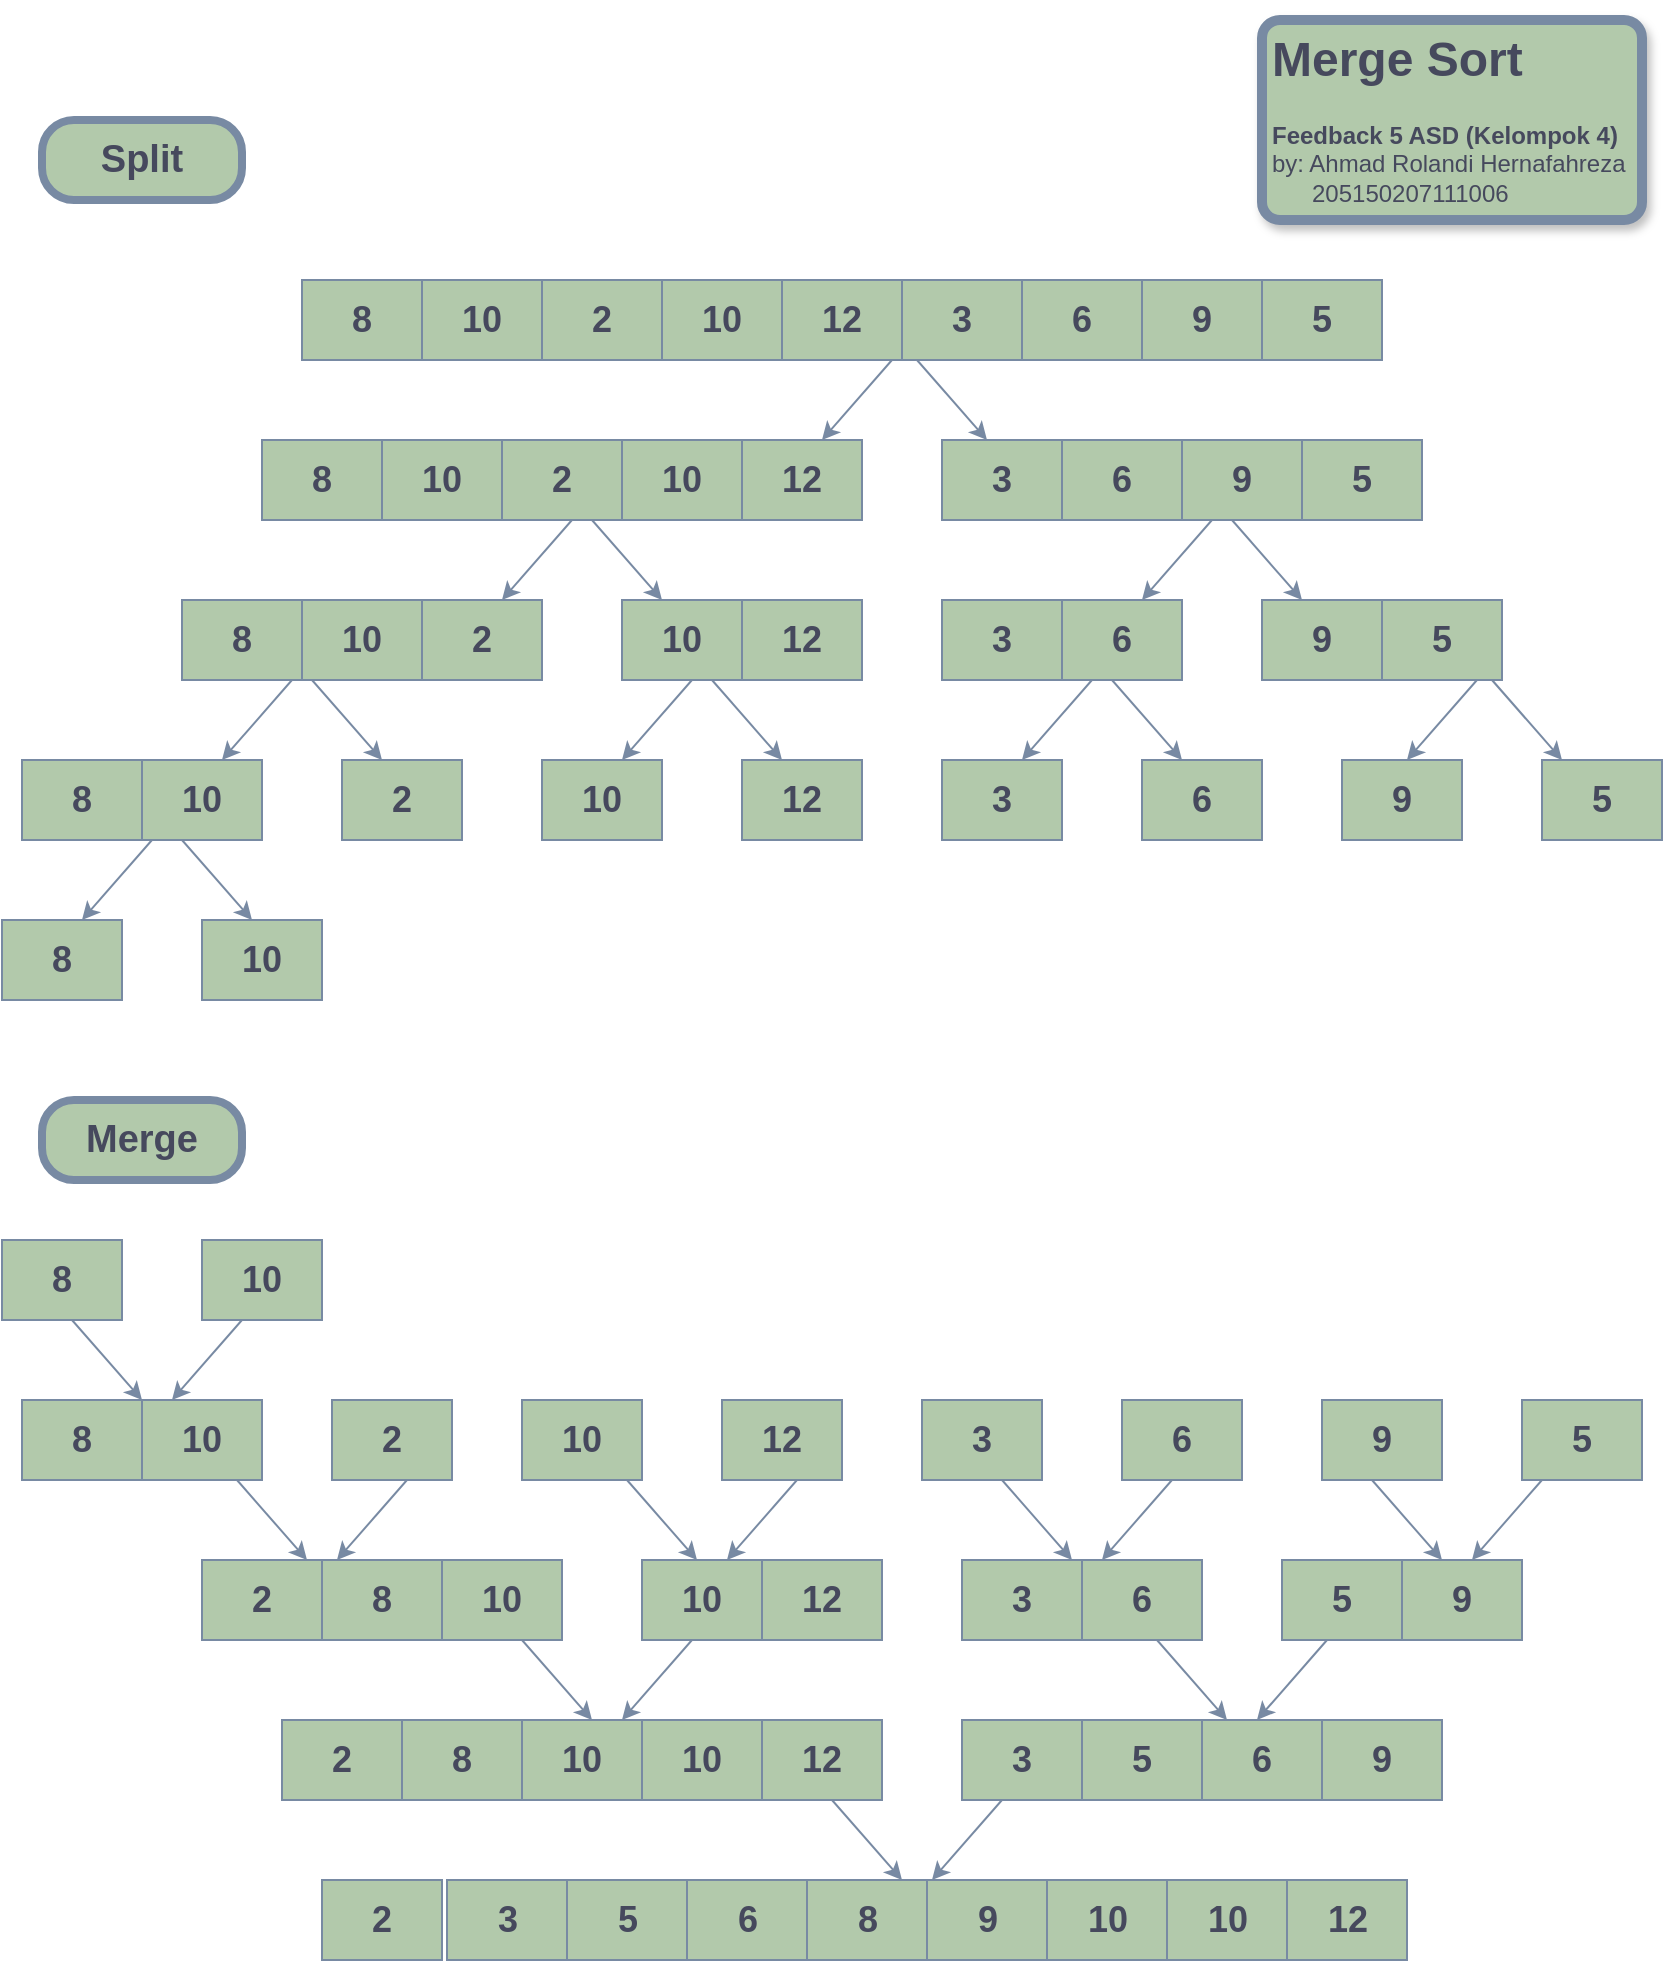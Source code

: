 <mxfile version="14.6.11" type="github">
  <diagram id="ngQkEetFLuscZ1ZEEyn4" name="Page-1">
    <mxGraphModel dx="1409" dy="1883" grid="1" gridSize="10" guides="1" tooltips="1" connect="1" arrows="1" fold="1" page="1" pageScale="1" pageWidth="850" pageHeight="1100" math="0" shadow="0">
      <root>
        <mxCell id="0" />
        <mxCell id="1" parent="0" />
        <mxCell id="XE-EVSWouY0JqciqB7B_-1" value="&lt;font style=&quot;font-size: 18px&quot;&gt;&lt;b&gt;8&lt;/b&gt;&lt;/font&gt;" style="rounded=0;whiteSpace=wrap;html=1;fillColor=#B2C9AB;strokeColor=#788AA3;fontColor=#46495D;" parent="1" vertex="1">
          <mxGeometry x="160" y="-960" width="60" height="40" as="geometry" />
        </mxCell>
        <mxCell id="XE-EVSWouY0JqciqB7B_-2" value="&lt;font style=&quot;font-size: 18px&quot;&gt;&lt;b&gt;10&lt;/b&gt;&lt;/font&gt;" style="rounded=0;whiteSpace=wrap;html=1;fillColor=#B2C9AB;strokeColor=#788AA3;fontColor=#46495D;" parent="1" vertex="1">
          <mxGeometry x="220" y="-960" width="60" height="40" as="geometry" />
        </mxCell>
        <mxCell id="XE-EVSWouY0JqciqB7B_-3" value="&lt;font style=&quot;font-size: 18px&quot;&gt;&lt;b&gt;2&lt;/b&gt;&lt;/font&gt;" style="rounded=0;whiteSpace=wrap;html=1;fillColor=#B2C9AB;strokeColor=#788AA3;fontColor=#46495D;" parent="1" vertex="1">
          <mxGeometry x="280" y="-960" width="60" height="40" as="geometry" />
        </mxCell>
        <mxCell id="XE-EVSWouY0JqciqB7B_-4" value="&lt;font style=&quot;font-size: 18px&quot;&gt;&lt;b&gt;5&lt;/b&gt;&lt;/font&gt;" style="rounded=0;whiteSpace=wrap;html=1;fillColor=#B2C9AB;strokeColor=#788AA3;fontColor=#46495D;" parent="1" vertex="1">
          <mxGeometry x="640" y="-960" width="60" height="40" as="geometry" />
        </mxCell>
        <mxCell id="XE-EVSWouY0JqciqB7B_-5" value="&lt;font style=&quot;font-size: 18px&quot;&gt;&lt;b&gt;9&lt;/b&gt;&lt;/font&gt;" style="rounded=0;whiteSpace=wrap;html=1;fillColor=#B2C9AB;strokeColor=#788AA3;fontColor=#46495D;" parent="1" vertex="1">
          <mxGeometry x="580" y="-960" width="60" height="40" as="geometry" />
        </mxCell>
        <mxCell id="XE-EVSWouY0JqciqB7B_-6" value="&lt;font style=&quot;font-size: 18px&quot;&gt;&lt;b&gt;6&lt;/b&gt;&lt;/font&gt;" style="rounded=0;whiteSpace=wrap;html=1;fillColor=#B2C9AB;strokeColor=#788AA3;fontColor=#46495D;" parent="1" vertex="1">
          <mxGeometry x="520" y="-960" width="60" height="40" as="geometry" />
        </mxCell>
        <mxCell id="XE-EVSWouY0JqciqB7B_-7" value="&lt;font style=&quot;font-size: 18px&quot;&gt;&lt;b&gt;3&lt;/b&gt;&lt;/font&gt;" style="rounded=0;whiteSpace=wrap;html=1;fillColor=#B2C9AB;strokeColor=#788AA3;fontColor=#46495D;" parent="1" vertex="1">
          <mxGeometry x="460" y="-960" width="60" height="40" as="geometry" />
        </mxCell>
        <mxCell id="XE-EVSWouY0JqciqB7B_-8" value="&lt;font style=&quot;font-size: 18px&quot;&gt;&lt;b&gt;12&lt;/b&gt;&lt;/font&gt;" style="rounded=0;whiteSpace=wrap;html=1;fillColor=#B2C9AB;strokeColor=#788AA3;fontColor=#46495D;" parent="1" vertex="1">
          <mxGeometry x="400" y="-960" width="60" height="40" as="geometry" />
        </mxCell>
        <mxCell id="XE-EVSWouY0JqciqB7B_-9" value="&lt;font style=&quot;font-size: 18px&quot;&gt;&lt;b&gt;10&lt;/b&gt;&lt;/font&gt;" style="rounded=0;whiteSpace=wrap;html=1;fillColor=#B2C9AB;strokeColor=#788AA3;fontColor=#46495D;" parent="1" vertex="1">
          <mxGeometry x="340" y="-960" width="60" height="40" as="geometry" />
        </mxCell>
        <mxCell id="XE-EVSWouY0JqciqB7B_-11" value="&lt;font style=&quot;font-size: 18px&quot;&gt;&lt;b&gt;10&lt;/b&gt;&lt;/font&gt;" style="rounded=0;whiteSpace=wrap;html=1;fillColor=#B2C9AB;strokeColor=#788AA3;fontColor=#46495D;" parent="1" vertex="1">
          <mxGeometry x="200" y="-880" width="60" height="40" as="geometry" />
        </mxCell>
        <mxCell id="XE-EVSWouY0JqciqB7B_-12" value="&lt;font style=&quot;font-size: 18px&quot;&gt;&lt;b&gt;2&lt;/b&gt;&lt;/font&gt;" style="rounded=0;whiteSpace=wrap;html=1;fillColor=#B2C9AB;strokeColor=#788AA3;fontColor=#46495D;" parent="1" vertex="1">
          <mxGeometry x="260" y="-880" width="60" height="40" as="geometry" />
        </mxCell>
        <mxCell id="XE-EVSWouY0JqciqB7B_-13" value="&lt;font style=&quot;font-size: 18px&quot;&gt;&lt;b&gt;10&lt;/b&gt;&lt;/font&gt;" style="rounded=0;whiteSpace=wrap;html=1;fillColor=#B2C9AB;strokeColor=#788AA3;fontColor=#46495D;" parent="1" vertex="1">
          <mxGeometry x="320" y="-880" width="60" height="40" as="geometry" />
        </mxCell>
        <mxCell id="XE-EVSWouY0JqciqB7B_-14" value="&lt;font style=&quot;font-size: 18px&quot;&gt;&lt;b&gt;5&lt;/b&gt;&lt;/font&gt;" style="rounded=0;whiteSpace=wrap;html=1;fillColor=#B2C9AB;strokeColor=#788AA3;fontColor=#46495D;" parent="1" vertex="1">
          <mxGeometry x="660" y="-880" width="60" height="40" as="geometry" />
        </mxCell>
        <mxCell id="XE-EVSWouY0JqciqB7B_-15" value="&lt;font style=&quot;font-size: 18px&quot;&gt;&lt;b&gt;9&lt;/b&gt;&lt;/font&gt;" style="rounded=0;whiteSpace=wrap;html=1;fillColor=#B2C9AB;strokeColor=#788AA3;fontColor=#46495D;" parent="1" vertex="1">
          <mxGeometry x="600" y="-880" width="60" height="40" as="geometry" />
        </mxCell>
        <mxCell id="XE-EVSWouY0JqciqB7B_-16" value="&lt;font style=&quot;font-size: 18px&quot;&gt;&lt;b&gt;6&lt;/b&gt;&lt;/font&gt;" style="rounded=0;whiteSpace=wrap;html=1;fillColor=#B2C9AB;strokeColor=#788AA3;fontColor=#46495D;" parent="1" vertex="1">
          <mxGeometry x="540" y="-880" width="60" height="40" as="geometry" />
        </mxCell>
        <mxCell id="XE-EVSWouY0JqciqB7B_-17" value="&lt;font style=&quot;font-size: 18px&quot;&gt;&lt;b&gt;3&lt;/b&gt;&lt;/font&gt;" style="rounded=0;whiteSpace=wrap;html=1;fillColor=#B2C9AB;strokeColor=#788AA3;fontColor=#46495D;" parent="1" vertex="1">
          <mxGeometry x="480" y="-880" width="60" height="40" as="geometry" />
        </mxCell>
        <mxCell id="XE-EVSWouY0JqciqB7B_-18" value="&lt;font style=&quot;font-size: 18px&quot;&gt;&lt;b&gt;8&lt;/b&gt;&lt;/font&gt;" style="rounded=0;whiteSpace=wrap;html=1;fillColor=#B2C9AB;strokeColor=#788AA3;fontColor=#46495D;" parent="1" vertex="1">
          <mxGeometry x="140" y="-880" width="60" height="40" as="geometry" />
        </mxCell>
        <mxCell id="XE-EVSWouY0JqciqB7B_-19" value="&lt;font style=&quot;font-size: 18px&quot;&gt;&lt;b&gt;12&lt;/b&gt;&lt;/font&gt;" style="rounded=0;whiteSpace=wrap;html=1;fillColor=#B2C9AB;strokeColor=#788AA3;fontColor=#46495D;" parent="1" vertex="1">
          <mxGeometry x="380" y="-880" width="60" height="40" as="geometry" />
        </mxCell>
        <mxCell id="XE-EVSWouY0JqciqB7B_-20" value="&lt;font style=&quot;font-size: 18px&quot;&gt;&lt;b&gt;10&lt;/b&gt;&lt;/font&gt;" style="rounded=0;whiteSpace=wrap;html=1;fillColor=#B2C9AB;strokeColor=#788AA3;fontColor=#46495D;" parent="1" vertex="1">
          <mxGeometry x="160" y="-800" width="60" height="40" as="geometry" />
        </mxCell>
        <mxCell id="XE-EVSWouY0JqciqB7B_-21" value="&lt;font style=&quot;font-size: 18px&quot;&gt;&lt;b&gt;2&lt;/b&gt;&lt;/font&gt;" style="rounded=0;whiteSpace=wrap;html=1;fillColor=#B2C9AB;strokeColor=#788AA3;fontColor=#46495D;" parent="1" vertex="1">
          <mxGeometry x="220" y="-800" width="60" height="40" as="geometry" />
        </mxCell>
        <mxCell id="XE-EVSWouY0JqciqB7B_-22" value="&lt;font style=&quot;font-size: 18px&quot;&gt;&lt;b&gt;10&lt;/b&gt;&lt;/font&gt;" style="rounded=0;whiteSpace=wrap;html=1;fillColor=#B2C9AB;strokeColor=#788AA3;fontColor=#46495D;" parent="1" vertex="1">
          <mxGeometry x="320" y="-800" width="60" height="40" as="geometry" />
        </mxCell>
        <mxCell id="XE-EVSWouY0JqciqB7B_-23" value="&lt;font style=&quot;font-size: 18px&quot;&gt;&lt;b&gt;8&lt;/b&gt;&lt;/font&gt;" style="rounded=0;whiteSpace=wrap;html=1;fillColor=#B2C9AB;strokeColor=#788AA3;fontColor=#46495D;" parent="1" vertex="1">
          <mxGeometry x="100" y="-800" width="60" height="40" as="geometry" />
        </mxCell>
        <mxCell id="XE-EVSWouY0JqciqB7B_-24" value="&lt;font style=&quot;font-size: 18px&quot;&gt;&lt;b&gt;12&lt;/b&gt;&lt;/font&gt;" style="rounded=0;whiteSpace=wrap;html=1;fillColor=#B2C9AB;strokeColor=#788AA3;fontColor=#46495D;" parent="1" vertex="1">
          <mxGeometry x="380" y="-800" width="60" height="40" as="geometry" />
        </mxCell>
        <mxCell id="XE-EVSWouY0JqciqB7B_-25" value="&lt;font style=&quot;font-size: 18px&quot;&gt;&lt;b&gt;5&lt;/b&gt;&lt;/font&gt;" style="rounded=0;whiteSpace=wrap;html=1;fillColor=#B2C9AB;strokeColor=#788AA3;fontColor=#46495D;" parent="1" vertex="1">
          <mxGeometry x="700" y="-800" width="60" height="40" as="geometry" />
        </mxCell>
        <mxCell id="XE-EVSWouY0JqciqB7B_-26" value="&lt;font style=&quot;font-size: 18px&quot;&gt;&lt;b&gt;9&lt;/b&gt;&lt;/font&gt;" style="rounded=0;whiteSpace=wrap;html=1;fillColor=#B2C9AB;strokeColor=#788AA3;fontColor=#46495D;" parent="1" vertex="1">
          <mxGeometry x="640" y="-800" width="60" height="40" as="geometry" />
        </mxCell>
        <mxCell id="XE-EVSWouY0JqciqB7B_-27" value="&lt;font style=&quot;font-size: 18px&quot;&gt;&lt;b&gt;6&lt;/b&gt;&lt;/font&gt;" style="rounded=0;whiteSpace=wrap;html=1;fillColor=#B2C9AB;strokeColor=#788AA3;fontColor=#46495D;" parent="1" vertex="1">
          <mxGeometry x="540" y="-800" width="60" height="40" as="geometry" />
        </mxCell>
        <mxCell id="XE-EVSWouY0JqciqB7B_-28" value="&lt;font style=&quot;font-size: 18px&quot;&gt;&lt;b&gt;3&lt;/b&gt;&lt;/font&gt;" style="rounded=0;whiteSpace=wrap;html=1;fillColor=#B2C9AB;strokeColor=#788AA3;fontColor=#46495D;" parent="1" vertex="1">
          <mxGeometry x="480" y="-800" width="60" height="40" as="geometry" />
        </mxCell>
        <mxCell id="XE-EVSWouY0JqciqB7B_-29" value="&lt;font style=&quot;font-size: 18px&quot;&gt;&lt;b&gt;8&lt;/b&gt;&lt;/font&gt;" style="rounded=0;whiteSpace=wrap;html=1;fillColor=#B2C9AB;strokeColor=#788AA3;fontColor=#46495D;" parent="1" vertex="1">
          <mxGeometry x="20" y="-720" width="60" height="40" as="geometry" />
        </mxCell>
        <mxCell id="XE-EVSWouY0JqciqB7B_-30" value="&lt;font style=&quot;font-size: 18px&quot;&gt;&lt;b&gt;2&lt;/b&gt;&lt;/font&gt;" style="rounded=0;whiteSpace=wrap;html=1;fillColor=#B2C9AB;strokeColor=#788AA3;fontColor=#46495D;" parent="1" vertex="1">
          <mxGeometry x="180" y="-720" width="60" height="40" as="geometry" />
        </mxCell>
        <mxCell id="XE-EVSWouY0JqciqB7B_-31" value="&lt;font style=&quot;font-size: 18px&quot;&gt;&lt;b&gt;10&lt;/b&gt;&lt;/font&gt;" style="rounded=0;whiteSpace=wrap;html=1;fillColor=#B2C9AB;strokeColor=#788AA3;fontColor=#46495D;" parent="1" vertex="1">
          <mxGeometry x="80" y="-720" width="60" height="40" as="geometry" />
        </mxCell>
        <mxCell id="XE-EVSWouY0JqciqB7B_-33" value="&lt;font style=&quot;font-size: 18px&quot;&gt;&lt;b&gt;10&lt;/b&gt;&lt;/font&gt;" style="rounded=0;whiteSpace=wrap;html=1;fillColor=#B2C9AB;strokeColor=#788AA3;fontColor=#46495D;" parent="1" vertex="1">
          <mxGeometry x="280" y="-720" width="60" height="40" as="geometry" />
        </mxCell>
        <mxCell id="XE-EVSWouY0JqciqB7B_-34" value="&lt;font style=&quot;font-size: 18px&quot;&gt;&lt;b&gt;12&lt;/b&gt;&lt;/font&gt;" style="rounded=0;whiteSpace=wrap;html=1;fillColor=#B2C9AB;strokeColor=#788AA3;fontColor=#46495D;" parent="1" vertex="1">
          <mxGeometry x="380" y="-720" width="60" height="40" as="geometry" />
        </mxCell>
        <mxCell id="XE-EVSWouY0JqciqB7B_-35" value="&lt;font style=&quot;font-size: 18px&quot;&gt;&lt;b&gt;3&lt;/b&gt;&lt;/font&gt;" style="rounded=0;whiteSpace=wrap;html=1;fillColor=#B2C9AB;strokeColor=#788AA3;fontColor=#46495D;" parent="1" vertex="1">
          <mxGeometry x="480" y="-720" width="60" height="40" as="geometry" />
        </mxCell>
        <mxCell id="XE-EVSWouY0JqciqB7B_-36" value="&lt;font style=&quot;font-size: 18px&quot;&gt;&lt;b&gt;6&lt;/b&gt;&lt;/font&gt;" style="rounded=0;whiteSpace=wrap;html=1;fillColor=#B2C9AB;strokeColor=#788AA3;fontColor=#46495D;" parent="1" vertex="1">
          <mxGeometry x="580" y="-720" width="60" height="40" as="geometry" />
        </mxCell>
        <mxCell id="XE-EVSWouY0JqciqB7B_-37" value="&lt;font style=&quot;font-size: 18px&quot;&gt;&lt;b&gt;9&lt;/b&gt;&lt;/font&gt;" style="rounded=0;whiteSpace=wrap;html=1;fillColor=#B2C9AB;strokeColor=#788AA3;fontColor=#46495D;" parent="1" vertex="1">
          <mxGeometry x="680" y="-720" width="60" height="40" as="geometry" />
        </mxCell>
        <mxCell id="XE-EVSWouY0JqciqB7B_-38" value="&lt;font style=&quot;font-size: 18px&quot;&gt;&lt;b&gt;8&lt;/b&gt;&lt;/font&gt;" style="rounded=0;whiteSpace=wrap;html=1;fillColor=#B2C9AB;strokeColor=#788AA3;fontColor=#46495D;" parent="1" vertex="1">
          <mxGeometry x="10" y="-640" width="60" height="40" as="geometry" />
        </mxCell>
        <mxCell id="XE-EVSWouY0JqciqB7B_-40" value="&lt;font style=&quot;font-size: 18px&quot;&gt;&lt;b&gt;10&lt;/b&gt;&lt;/font&gt;" style="rounded=0;whiteSpace=wrap;html=1;fillColor=#B2C9AB;strokeColor=#788AA3;fontColor=#46495D;" parent="1" vertex="1">
          <mxGeometry x="110" y="-640" width="60" height="40" as="geometry" />
        </mxCell>
        <mxCell id="XE-EVSWouY0JqciqB7B_-41" value="&lt;font style=&quot;font-size: 18px&quot;&gt;&lt;b&gt;5&lt;/b&gt;&lt;/font&gt;" style="rounded=0;whiteSpace=wrap;html=1;fillColor=#B2C9AB;strokeColor=#788AA3;fontColor=#46495D;" parent="1" vertex="1">
          <mxGeometry x="780" y="-720" width="60" height="40" as="geometry" />
        </mxCell>
        <mxCell id="_cYdw8GzFOG9qHdIJb85-2" value="" style="endArrow=classic;html=1;entryX=0.25;entryY=0;entryDx=0;entryDy=0;exitX=0.5;exitY=1;exitDx=0;exitDy=0;strokeColor=#788AA3;fontColor=#46495D;" edge="1" parent="1">
          <mxGeometry width="50" height="50" relative="1" as="geometry">
            <mxPoint x="455" y="-920" as="sourcePoint" />
            <mxPoint x="420" y="-880" as="targetPoint" />
          </mxGeometry>
        </mxCell>
        <mxCell id="_cYdw8GzFOG9qHdIJb85-3" value="" style="endArrow=classic;html=1;exitX=0.5;exitY=1;exitDx=0;exitDy=0;strokeColor=#788AA3;fontColor=#46495D;" edge="1" parent="1">
          <mxGeometry width="50" height="50" relative="1" as="geometry">
            <mxPoint x="467.5" y="-920" as="sourcePoint" />
            <mxPoint x="502.5" y="-880" as="targetPoint" />
          </mxGeometry>
        </mxCell>
        <mxCell id="_cYdw8GzFOG9qHdIJb85-4" value="" style="endArrow=classic;html=1;exitX=0.5;exitY=1;exitDx=0;exitDy=0;strokeColor=#788AA3;fontColor=#46495D;" edge="1" parent="1">
          <mxGeometry width="50" height="50" relative="1" as="geometry">
            <mxPoint x="305" y="-840" as="sourcePoint" />
            <mxPoint x="340" y="-800" as="targetPoint" />
          </mxGeometry>
        </mxCell>
        <mxCell id="_cYdw8GzFOG9qHdIJb85-5" value="" style="endArrow=classic;html=1;entryX=0.25;entryY=0;entryDx=0;entryDy=0;exitX=0.5;exitY=1;exitDx=0;exitDy=0;strokeColor=#788AA3;fontColor=#46495D;" edge="1" parent="1">
          <mxGeometry width="50" height="50" relative="1" as="geometry">
            <mxPoint x="295" y="-840" as="sourcePoint" />
            <mxPoint x="260" y="-800" as="targetPoint" />
          </mxGeometry>
        </mxCell>
        <mxCell id="_cYdw8GzFOG9qHdIJb85-6" value="" style="endArrow=classic;html=1;exitX=0.5;exitY=1;exitDx=0;exitDy=0;strokeColor=#788AA3;fontColor=#46495D;" edge="1" parent="1">
          <mxGeometry width="50" height="50" relative="1" as="geometry">
            <mxPoint x="625.0" y="-840" as="sourcePoint" />
            <mxPoint x="660" y="-800" as="targetPoint" />
          </mxGeometry>
        </mxCell>
        <mxCell id="_cYdw8GzFOG9qHdIJb85-7" value="" style="endArrow=classic;html=1;entryX=0.25;entryY=0;entryDx=0;entryDy=0;exitX=0.5;exitY=1;exitDx=0;exitDy=0;strokeColor=#788AA3;fontColor=#46495D;" edge="1" parent="1">
          <mxGeometry width="50" height="50" relative="1" as="geometry">
            <mxPoint x="615.0" y="-840" as="sourcePoint" />
            <mxPoint x="580.0" y="-800" as="targetPoint" />
          </mxGeometry>
        </mxCell>
        <mxCell id="_cYdw8GzFOG9qHdIJb85-9" value="" style="endArrow=classic;html=1;exitX=0.5;exitY=1;exitDx=0;exitDy=0;strokeColor=#788AA3;fontColor=#46495D;" edge="1" parent="1">
          <mxGeometry width="50" height="50" relative="1" as="geometry">
            <mxPoint x="755" y="-760" as="sourcePoint" />
            <mxPoint x="790" y="-720" as="targetPoint" />
          </mxGeometry>
        </mxCell>
        <mxCell id="_cYdw8GzFOG9qHdIJb85-10" value="" style="endArrow=classic;html=1;entryX=0.25;entryY=0;entryDx=0;entryDy=0;exitX=0.5;exitY=1;exitDx=0;exitDy=0;strokeColor=#788AA3;fontColor=#46495D;" edge="1" parent="1">
          <mxGeometry width="50" height="50" relative="1" as="geometry">
            <mxPoint x="747.5" y="-760" as="sourcePoint" />
            <mxPoint x="712.5" y="-720" as="targetPoint" />
          </mxGeometry>
        </mxCell>
        <mxCell id="_cYdw8GzFOG9qHdIJb85-11" value="" style="endArrow=classic;html=1;exitX=0.5;exitY=1;exitDx=0;exitDy=0;strokeColor=#788AA3;fontColor=#46495D;" edge="1" parent="1">
          <mxGeometry width="50" height="50" relative="1" as="geometry">
            <mxPoint x="565" y="-760" as="sourcePoint" />
            <mxPoint x="600" y="-720" as="targetPoint" />
          </mxGeometry>
        </mxCell>
        <mxCell id="_cYdw8GzFOG9qHdIJb85-12" value="" style="endArrow=classic;html=1;entryX=0.25;entryY=0;entryDx=0;entryDy=0;exitX=0.5;exitY=1;exitDx=0;exitDy=0;strokeColor=#788AA3;fontColor=#46495D;" edge="1" parent="1">
          <mxGeometry width="50" height="50" relative="1" as="geometry">
            <mxPoint x="555" y="-760" as="sourcePoint" />
            <mxPoint x="520" y="-720" as="targetPoint" />
          </mxGeometry>
        </mxCell>
        <mxCell id="_cYdw8GzFOG9qHdIJb85-14" value="" style="endArrow=classic;html=1;exitX=0.5;exitY=1;exitDx=0;exitDy=0;strokeColor=#788AA3;fontColor=#46495D;" edge="1" parent="1">
          <mxGeometry width="50" height="50" relative="1" as="geometry">
            <mxPoint x="365" y="-760" as="sourcePoint" />
            <mxPoint x="400" y="-720" as="targetPoint" />
          </mxGeometry>
        </mxCell>
        <mxCell id="_cYdw8GzFOG9qHdIJb85-15" value="" style="endArrow=classic;html=1;entryX=0.25;entryY=0;entryDx=0;entryDy=0;exitX=0.5;exitY=1;exitDx=0;exitDy=0;strokeColor=#788AA3;fontColor=#46495D;" edge="1" parent="1">
          <mxGeometry width="50" height="50" relative="1" as="geometry">
            <mxPoint x="355" y="-760" as="sourcePoint" />
            <mxPoint x="320" y="-720" as="targetPoint" />
          </mxGeometry>
        </mxCell>
        <mxCell id="_cYdw8GzFOG9qHdIJb85-17" value="" style="endArrow=classic;html=1;exitX=0.5;exitY=1;exitDx=0;exitDy=0;strokeColor=#788AA3;fontColor=#46495D;" edge="1" parent="1">
          <mxGeometry width="50" height="50" relative="1" as="geometry">
            <mxPoint x="165" y="-760" as="sourcePoint" />
            <mxPoint x="200" y="-720" as="targetPoint" />
          </mxGeometry>
        </mxCell>
        <mxCell id="_cYdw8GzFOG9qHdIJb85-18" value="" style="endArrow=classic;html=1;entryX=0.25;entryY=0;entryDx=0;entryDy=0;exitX=0.5;exitY=1;exitDx=0;exitDy=0;strokeColor=#788AA3;fontColor=#46495D;" edge="1" parent="1">
          <mxGeometry width="50" height="50" relative="1" as="geometry">
            <mxPoint x="155" y="-760" as="sourcePoint" />
            <mxPoint x="120" y="-720" as="targetPoint" />
          </mxGeometry>
        </mxCell>
        <mxCell id="_cYdw8GzFOG9qHdIJb85-23" value="" style="endArrow=classic;html=1;exitX=0.5;exitY=1;exitDx=0;exitDy=0;strokeColor=#788AA3;fontColor=#46495D;" edge="1" parent="1">
          <mxGeometry width="50" height="50" relative="1" as="geometry">
            <mxPoint x="100" y="-680" as="sourcePoint" />
            <mxPoint x="135" y="-640" as="targetPoint" />
          </mxGeometry>
        </mxCell>
        <mxCell id="_cYdw8GzFOG9qHdIJb85-24" value="" style="endArrow=classic;html=1;entryX=0.25;entryY=0;entryDx=0;entryDy=0;exitX=0.5;exitY=1;exitDx=0;exitDy=0;strokeColor=#788AA3;fontColor=#46495D;" edge="1" parent="1">
          <mxGeometry width="50" height="50" relative="1" as="geometry">
            <mxPoint x="85" y="-680" as="sourcePoint" />
            <mxPoint x="50" y="-640" as="targetPoint" />
          </mxGeometry>
        </mxCell>
        <mxCell id="_cYdw8GzFOG9qHdIJb85-26" value="&lt;span style=&quot;font-size: 19px&quot;&gt;&lt;span&gt;Split&lt;/span&gt;&lt;/span&gt;" style="rounded=1;whiteSpace=wrap;html=1;arcSize=40;fillColor=#B2C9AB;strokeColor=#788AA3;fontColor=#46495D;strokeWidth=4;fontStyle=1" vertex="1" parent="1">
          <mxGeometry x="30" y="-1040" width="100" height="40" as="geometry" />
        </mxCell>
        <mxCell id="_cYdw8GzFOG9qHdIJb85-45" value="&lt;font style=&quot;font-size: 18px&quot;&gt;&lt;b&gt;10&lt;/b&gt;&lt;/font&gt;" style="rounded=0;whiteSpace=wrap;html=1;fillColor=#B2C9AB;strokeColor=#788AA3;fontColor=#46495D;" vertex="1" parent="1">
          <mxGeometry x="230" y="-320" width="60" height="40" as="geometry" />
        </mxCell>
        <mxCell id="_cYdw8GzFOG9qHdIJb85-46" value="&lt;font style=&quot;font-size: 18px&quot;&gt;&lt;b&gt;2&lt;/b&gt;&lt;/font&gt;" style="rounded=0;whiteSpace=wrap;html=1;fillColor=#B2C9AB;strokeColor=#788AA3;fontColor=#46495D;" vertex="1" parent="1">
          <mxGeometry x="110" y="-320" width="60" height="40" as="geometry" />
        </mxCell>
        <mxCell id="_cYdw8GzFOG9qHdIJb85-47" value="&lt;font style=&quot;font-size: 18px&quot;&gt;&lt;b&gt;10&lt;/b&gt;&lt;/font&gt;" style="rounded=0;whiteSpace=wrap;html=1;fillColor=#B2C9AB;strokeColor=#788AA3;fontColor=#46495D;" vertex="1" parent="1">
          <mxGeometry x="330" y="-320" width="60" height="40" as="geometry" />
        </mxCell>
        <mxCell id="_cYdw8GzFOG9qHdIJb85-48" value="&lt;font style=&quot;font-size: 18px&quot;&gt;&lt;b&gt;8&lt;/b&gt;&lt;/font&gt;" style="rounded=0;whiteSpace=wrap;html=1;fillColor=#B2C9AB;strokeColor=#788AA3;fontColor=#46495D;" vertex="1" parent="1">
          <mxGeometry x="170" y="-320" width="60" height="40" as="geometry" />
        </mxCell>
        <mxCell id="_cYdw8GzFOG9qHdIJb85-49" value="&lt;font style=&quot;font-size: 18px&quot;&gt;&lt;b&gt;12&lt;/b&gt;&lt;/font&gt;" style="rounded=0;whiteSpace=wrap;html=1;fillColor=#B2C9AB;strokeColor=#788AA3;fontColor=#46495D;" vertex="1" parent="1">
          <mxGeometry x="390" y="-320" width="60" height="40" as="geometry" />
        </mxCell>
        <mxCell id="_cYdw8GzFOG9qHdIJb85-50" value="&lt;font style=&quot;font-size: 18px&quot;&gt;&lt;b&gt;5&lt;/b&gt;&lt;/font&gt;" style="rounded=0;whiteSpace=wrap;html=1;fillColor=#B2C9AB;strokeColor=#788AA3;fontColor=#46495D;" vertex="1" parent="1">
          <mxGeometry x="650" y="-320" width="60" height="40" as="geometry" />
        </mxCell>
        <mxCell id="_cYdw8GzFOG9qHdIJb85-51" value="&lt;font style=&quot;font-size: 18px&quot;&gt;&lt;b&gt;9&lt;/b&gt;&lt;/font&gt;" style="rounded=0;whiteSpace=wrap;html=1;fillColor=#B2C9AB;strokeColor=#788AA3;fontColor=#46495D;" vertex="1" parent="1">
          <mxGeometry x="710" y="-320" width="60" height="40" as="geometry" />
        </mxCell>
        <mxCell id="_cYdw8GzFOG9qHdIJb85-52" value="&lt;font style=&quot;font-size: 18px&quot;&gt;&lt;b&gt;6&lt;/b&gt;&lt;/font&gt;" style="rounded=0;whiteSpace=wrap;html=1;fillColor=#B2C9AB;strokeColor=#788AA3;fontColor=#46495D;" vertex="1" parent="1">
          <mxGeometry x="550" y="-320" width="60" height="40" as="geometry" />
        </mxCell>
        <mxCell id="_cYdw8GzFOG9qHdIJb85-53" value="&lt;font style=&quot;font-size: 18px&quot;&gt;&lt;b&gt;3&lt;/b&gt;&lt;/font&gt;" style="rounded=0;whiteSpace=wrap;html=1;fillColor=#B2C9AB;strokeColor=#788AA3;fontColor=#46495D;" vertex="1" parent="1">
          <mxGeometry x="490" y="-320" width="60" height="40" as="geometry" />
        </mxCell>
        <mxCell id="_cYdw8GzFOG9qHdIJb85-54" value="&lt;font style=&quot;font-size: 18px&quot;&gt;&lt;b&gt;8&lt;/b&gt;&lt;/font&gt;" style="rounded=0;whiteSpace=wrap;html=1;fillColor=#B2C9AB;strokeColor=#788AA3;fontColor=#46495D;" vertex="1" parent="1">
          <mxGeometry x="20" y="-400" width="60" height="40" as="geometry" />
        </mxCell>
        <mxCell id="_cYdw8GzFOG9qHdIJb85-55" value="&lt;font style=&quot;font-size: 18px&quot;&gt;&lt;b&gt;2&lt;/b&gt;&lt;/font&gt;" style="rounded=0;whiteSpace=wrap;html=1;fillColor=#B2C9AB;strokeColor=#788AA3;fontColor=#46495D;" vertex="1" parent="1">
          <mxGeometry x="175" y="-400" width="60" height="40" as="geometry" />
        </mxCell>
        <mxCell id="_cYdw8GzFOG9qHdIJb85-56" value="&lt;font style=&quot;font-size: 18px&quot;&gt;&lt;b&gt;10&lt;/b&gt;&lt;/font&gt;" style="rounded=0;whiteSpace=wrap;html=1;fillColor=#B2C9AB;strokeColor=#788AA3;fontColor=#46495D;" vertex="1" parent="1">
          <mxGeometry x="80" y="-400" width="60" height="40" as="geometry" />
        </mxCell>
        <mxCell id="_cYdw8GzFOG9qHdIJb85-57" value="&lt;font style=&quot;font-size: 18px&quot;&gt;&lt;b&gt;10&lt;/b&gt;&lt;/font&gt;" style="rounded=0;whiteSpace=wrap;html=1;fillColor=#B2C9AB;strokeColor=#788AA3;fontColor=#46495D;" vertex="1" parent="1">
          <mxGeometry x="270" y="-400" width="60" height="40" as="geometry" />
        </mxCell>
        <mxCell id="_cYdw8GzFOG9qHdIJb85-58" value="&lt;font style=&quot;font-size: 18px&quot;&gt;&lt;b&gt;12&lt;/b&gt;&lt;/font&gt;" style="rounded=0;whiteSpace=wrap;html=1;fillColor=#B2C9AB;strokeColor=#788AA3;fontColor=#46495D;" vertex="1" parent="1">
          <mxGeometry x="370" y="-400" width="60" height="40" as="geometry" />
        </mxCell>
        <mxCell id="_cYdw8GzFOG9qHdIJb85-59" value="&lt;font style=&quot;font-size: 18px&quot;&gt;&lt;b&gt;3&lt;/b&gt;&lt;/font&gt;" style="rounded=0;whiteSpace=wrap;html=1;fillColor=#B2C9AB;strokeColor=#788AA3;fontColor=#46495D;" vertex="1" parent="1">
          <mxGeometry x="470" y="-400" width="60" height="40" as="geometry" />
        </mxCell>
        <mxCell id="_cYdw8GzFOG9qHdIJb85-60" value="&lt;font style=&quot;font-size: 18px&quot;&gt;&lt;b&gt;6&lt;/b&gt;&lt;/font&gt;" style="rounded=0;whiteSpace=wrap;html=1;fillColor=#B2C9AB;strokeColor=#788AA3;fontColor=#46495D;" vertex="1" parent="1">
          <mxGeometry x="570" y="-400" width="60" height="40" as="geometry" />
        </mxCell>
        <mxCell id="_cYdw8GzFOG9qHdIJb85-61" value="&lt;font style=&quot;font-size: 18px&quot;&gt;&lt;b&gt;9&lt;/b&gt;&lt;/font&gt;" style="rounded=0;whiteSpace=wrap;html=1;fillColor=#B2C9AB;strokeColor=#788AA3;fontColor=#46495D;" vertex="1" parent="1">
          <mxGeometry x="670" y="-400" width="60" height="40" as="geometry" />
        </mxCell>
        <mxCell id="_cYdw8GzFOG9qHdIJb85-62" value="&lt;font style=&quot;font-size: 18px&quot;&gt;&lt;b&gt;8&lt;/b&gt;&lt;/font&gt;" style="rounded=0;whiteSpace=wrap;html=1;fillColor=#B2C9AB;strokeColor=#788AA3;fontColor=#46495D;" vertex="1" parent="1">
          <mxGeometry x="10" y="-480" width="60" height="40" as="geometry" />
        </mxCell>
        <mxCell id="_cYdw8GzFOG9qHdIJb85-63" value="&lt;font style=&quot;font-size: 18px&quot;&gt;&lt;b&gt;10&lt;/b&gt;&lt;/font&gt;" style="rounded=0;whiteSpace=wrap;html=1;fillColor=#B2C9AB;strokeColor=#788AA3;fontColor=#46495D;" vertex="1" parent="1">
          <mxGeometry x="110" y="-480" width="60" height="40" as="geometry" />
        </mxCell>
        <mxCell id="_cYdw8GzFOG9qHdIJb85-64" value="&lt;font style=&quot;font-size: 18px&quot;&gt;&lt;b&gt;5&lt;/b&gt;&lt;/font&gt;" style="rounded=0;whiteSpace=wrap;html=1;fillColor=#B2C9AB;strokeColor=#788AA3;fontColor=#46495D;" vertex="1" parent="1">
          <mxGeometry x="770" y="-400" width="60" height="40" as="geometry" />
        </mxCell>
        <mxCell id="_cYdw8GzFOG9qHdIJb85-81" value="&lt;span style=&quot;font-size: 19px&quot;&gt;&lt;b&gt;Merge&lt;/b&gt;&lt;/span&gt;" style="rounded=1;whiteSpace=wrap;html=1;arcSize=40;fillColor=#B2C9AB;strokeColor=#788AA3;fontColor=#46495D;strokeWidth=4;" vertex="1" parent="1">
          <mxGeometry x="30" y="-550" width="100" height="40" as="geometry" />
        </mxCell>
        <mxCell id="_cYdw8GzFOG9qHdIJb85-136" value="" style="group;fontColor=#46495D;" vertex="1" connectable="0" parent="1">
          <mxGeometry x="45" y="-440" width="85" height="40" as="geometry" />
        </mxCell>
        <mxCell id="_cYdw8GzFOG9qHdIJb85-79" value="" style="endArrow=classic;html=1;exitX=0.5;exitY=1;exitDx=0;exitDy=0;strokeColor=#788AA3;fontColor=#46495D;" edge="1" parent="_cYdw8GzFOG9qHdIJb85-136">
          <mxGeometry width="50" height="50" relative="1" as="geometry">
            <mxPoint as="sourcePoint" />
            <mxPoint x="35" y="40" as="targetPoint" />
          </mxGeometry>
        </mxCell>
        <mxCell id="_cYdw8GzFOG9qHdIJb85-80" value="" style="endArrow=classic;html=1;entryX=0.25;entryY=0;entryDx=0;entryDy=0;exitX=0.5;exitY=1;exitDx=0;exitDy=0;strokeColor=#788AA3;fontColor=#46495D;" edge="1" parent="_cYdw8GzFOG9qHdIJb85-136">
          <mxGeometry width="50" height="50" relative="1" as="geometry">
            <mxPoint x="85" as="sourcePoint" />
            <mxPoint x="50" y="40" as="targetPoint" />
          </mxGeometry>
        </mxCell>
        <mxCell id="_cYdw8GzFOG9qHdIJb85-137" value="" style="group;fontColor=#46495D;" vertex="1" connectable="0" parent="1">
          <mxGeometry x="127.5" y="-360" width="85" height="40" as="geometry" />
        </mxCell>
        <mxCell id="_cYdw8GzFOG9qHdIJb85-138" value="" style="endArrow=classic;html=1;exitX=0.5;exitY=1;exitDx=0;exitDy=0;strokeColor=#788AA3;fontColor=#46495D;" edge="1" parent="_cYdw8GzFOG9qHdIJb85-137">
          <mxGeometry width="50" height="50" relative="1" as="geometry">
            <mxPoint as="sourcePoint" />
            <mxPoint x="35" y="40" as="targetPoint" />
          </mxGeometry>
        </mxCell>
        <mxCell id="_cYdw8GzFOG9qHdIJb85-139" value="" style="endArrow=classic;html=1;entryX=0.25;entryY=0;entryDx=0;entryDy=0;exitX=0.5;exitY=1;exitDx=0;exitDy=0;strokeColor=#788AA3;fontColor=#46495D;" edge="1" parent="_cYdw8GzFOG9qHdIJb85-137">
          <mxGeometry width="50" height="50" relative="1" as="geometry">
            <mxPoint x="85" as="sourcePoint" />
            <mxPoint x="50" y="40" as="targetPoint" />
          </mxGeometry>
        </mxCell>
        <mxCell id="_cYdw8GzFOG9qHdIJb85-140" value="" style="group;fontColor=#46495D;" vertex="1" connectable="0" parent="1">
          <mxGeometry x="322.5" y="-360" width="85" height="40" as="geometry" />
        </mxCell>
        <mxCell id="_cYdw8GzFOG9qHdIJb85-141" value="" style="endArrow=classic;html=1;exitX=0.5;exitY=1;exitDx=0;exitDy=0;strokeColor=#788AA3;fontColor=#46495D;" edge="1" parent="_cYdw8GzFOG9qHdIJb85-140">
          <mxGeometry width="50" height="50" relative="1" as="geometry">
            <mxPoint as="sourcePoint" />
            <mxPoint x="35" y="40" as="targetPoint" />
          </mxGeometry>
        </mxCell>
        <mxCell id="_cYdw8GzFOG9qHdIJb85-142" value="" style="endArrow=classic;html=1;entryX=0.25;entryY=0;entryDx=0;entryDy=0;exitX=0.5;exitY=1;exitDx=0;exitDy=0;strokeColor=#788AA3;fontColor=#46495D;" edge="1" parent="_cYdw8GzFOG9qHdIJb85-140">
          <mxGeometry width="50" height="50" relative="1" as="geometry">
            <mxPoint x="85" as="sourcePoint" />
            <mxPoint x="50" y="40" as="targetPoint" />
          </mxGeometry>
        </mxCell>
        <mxCell id="_cYdw8GzFOG9qHdIJb85-143" value="" style="group;fontColor=#46495D;" vertex="1" connectable="0" parent="1">
          <mxGeometry x="510" y="-360" width="85" height="40" as="geometry" />
        </mxCell>
        <mxCell id="_cYdw8GzFOG9qHdIJb85-144" value="" style="endArrow=classic;html=1;exitX=0.5;exitY=1;exitDx=0;exitDy=0;strokeColor=#788AA3;fontColor=#46495D;" edge="1" parent="_cYdw8GzFOG9qHdIJb85-143">
          <mxGeometry width="50" height="50" relative="1" as="geometry">
            <mxPoint as="sourcePoint" />
            <mxPoint x="35" y="40" as="targetPoint" />
          </mxGeometry>
        </mxCell>
        <mxCell id="_cYdw8GzFOG9qHdIJb85-145" value="" style="endArrow=classic;html=1;entryX=0.25;entryY=0;entryDx=0;entryDy=0;exitX=0.5;exitY=1;exitDx=0;exitDy=0;strokeColor=#788AA3;fontColor=#46495D;" edge="1" parent="_cYdw8GzFOG9qHdIJb85-143">
          <mxGeometry width="50" height="50" relative="1" as="geometry">
            <mxPoint x="85" as="sourcePoint" />
            <mxPoint x="50" y="40" as="targetPoint" />
          </mxGeometry>
        </mxCell>
        <mxCell id="_cYdw8GzFOG9qHdIJb85-146" value="" style="group;fontColor=#46495D;" vertex="1" connectable="0" parent="1">
          <mxGeometry x="695" y="-360" width="85" height="40" as="geometry" />
        </mxCell>
        <mxCell id="_cYdw8GzFOG9qHdIJb85-147" value="" style="endArrow=classic;html=1;exitX=0.5;exitY=1;exitDx=0;exitDy=0;strokeColor=#788AA3;fontColor=#46495D;" edge="1" parent="_cYdw8GzFOG9qHdIJb85-146">
          <mxGeometry width="50" height="50" relative="1" as="geometry">
            <mxPoint as="sourcePoint" />
            <mxPoint x="35" y="40" as="targetPoint" />
          </mxGeometry>
        </mxCell>
        <mxCell id="_cYdw8GzFOG9qHdIJb85-148" value="" style="endArrow=classic;html=1;entryX=0.25;entryY=0;entryDx=0;entryDy=0;exitX=0.5;exitY=1;exitDx=0;exitDy=0;strokeColor=#788AA3;fontColor=#46495D;" edge="1" parent="_cYdw8GzFOG9qHdIJb85-146">
          <mxGeometry width="50" height="50" relative="1" as="geometry">
            <mxPoint x="85" as="sourcePoint" />
            <mxPoint x="50" y="40" as="targetPoint" />
          </mxGeometry>
        </mxCell>
        <mxCell id="_cYdw8GzFOG9qHdIJb85-152" value="&lt;font style=&quot;font-size: 18px&quot;&gt;&lt;b&gt;10&lt;/b&gt;&lt;/font&gt;" style="rounded=0;whiteSpace=wrap;html=1;fillColor=#B2C9AB;strokeColor=#788AA3;fontColor=#46495D;" vertex="1" parent="1">
          <mxGeometry x="270" y="-240" width="60" height="40" as="geometry" />
        </mxCell>
        <mxCell id="_cYdw8GzFOG9qHdIJb85-153" value="&lt;font style=&quot;font-size: 18px&quot;&gt;&lt;b&gt;2&lt;/b&gt;&lt;/font&gt;" style="rounded=0;whiteSpace=wrap;html=1;fillColor=#B2C9AB;strokeColor=#788AA3;fontColor=#46495D;" vertex="1" parent="1">
          <mxGeometry x="150" y="-240" width="60" height="40" as="geometry" />
        </mxCell>
        <mxCell id="_cYdw8GzFOG9qHdIJb85-154" value="&lt;font style=&quot;font-size: 18px&quot;&gt;&lt;b&gt;10&lt;/b&gt;&lt;/font&gt;" style="rounded=0;whiteSpace=wrap;html=1;fillColor=#B2C9AB;strokeColor=#788AA3;fontColor=#46495D;" vertex="1" parent="1">
          <mxGeometry x="330" y="-240" width="60" height="40" as="geometry" />
        </mxCell>
        <mxCell id="_cYdw8GzFOG9qHdIJb85-155" value="&lt;font style=&quot;font-size: 18px&quot;&gt;&lt;b&gt;8&lt;/b&gt;&lt;/font&gt;" style="rounded=0;whiteSpace=wrap;html=1;fillColor=#B2C9AB;strokeColor=#788AA3;fontColor=#46495D;" vertex="1" parent="1">
          <mxGeometry x="210" y="-240" width="60" height="40" as="geometry" />
        </mxCell>
        <mxCell id="_cYdw8GzFOG9qHdIJb85-156" value="&lt;font style=&quot;font-size: 18px&quot;&gt;&lt;b&gt;12&lt;/b&gt;&lt;/font&gt;" style="rounded=0;whiteSpace=wrap;html=1;fillColor=#B2C9AB;strokeColor=#788AA3;fontColor=#46495D;" vertex="1" parent="1">
          <mxGeometry x="390" y="-240" width="60" height="40" as="geometry" />
        </mxCell>
        <mxCell id="_cYdw8GzFOG9qHdIJb85-157" value="" style="group;fontColor=#46495D;" vertex="1" connectable="0" parent="1">
          <mxGeometry x="270" y="-280" width="85" height="40" as="geometry" />
        </mxCell>
        <mxCell id="_cYdw8GzFOG9qHdIJb85-158" value="" style="endArrow=classic;html=1;exitX=0.5;exitY=1;exitDx=0;exitDy=0;strokeColor=#788AA3;fontColor=#46495D;" edge="1" parent="_cYdw8GzFOG9qHdIJb85-157">
          <mxGeometry width="50" height="50" relative="1" as="geometry">
            <mxPoint as="sourcePoint" />
            <mxPoint x="35" y="40" as="targetPoint" />
          </mxGeometry>
        </mxCell>
        <mxCell id="_cYdw8GzFOG9qHdIJb85-159" value="" style="endArrow=classic;html=1;entryX=0.25;entryY=0;entryDx=0;entryDy=0;exitX=0.5;exitY=1;exitDx=0;exitDy=0;strokeColor=#788AA3;fontColor=#46495D;" edge="1" parent="_cYdw8GzFOG9qHdIJb85-157">
          <mxGeometry width="50" height="50" relative="1" as="geometry">
            <mxPoint x="85" as="sourcePoint" />
            <mxPoint x="50" y="40" as="targetPoint" />
          </mxGeometry>
        </mxCell>
        <mxCell id="_cYdw8GzFOG9qHdIJb85-160" value="&lt;font style=&quot;font-size: 18px&quot;&gt;&lt;b&gt;5&lt;/b&gt;&lt;/font&gt;" style="rounded=0;whiteSpace=wrap;html=1;fillColor=#B2C9AB;strokeColor=#788AA3;fontColor=#46495D;" vertex="1" parent="1">
          <mxGeometry x="550" y="-240" width="60" height="40" as="geometry" />
        </mxCell>
        <mxCell id="_cYdw8GzFOG9qHdIJb85-161" value="&lt;font style=&quot;font-size: 18px&quot;&gt;&lt;b&gt;9&lt;/b&gt;&lt;/font&gt;" style="rounded=0;whiteSpace=wrap;html=1;fillColor=#B2C9AB;strokeColor=#788AA3;fontColor=#46495D;" vertex="1" parent="1">
          <mxGeometry x="670" y="-240" width="60" height="40" as="geometry" />
        </mxCell>
        <mxCell id="_cYdw8GzFOG9qHdIJb85-162" value="&lt;font style=&quot;font-size: 18px&quot;&gt;&lt;b&gt;6&lt;/b&gt;&lt;/font&gt;" style="rounded=0;whiteSpace=wrap;html=1;fillColor=#B2C9AB;strokeColor=#788AA3;fontColor=#46495D;" vertex="1" parent="1">
          <mxGeometry x="610" y="-240" width="60" height="40" as="geometry" />
        </mxCell>
        <mxCell id="_cYdw8GzFOG9qHdIJb85-163" value="&lt;font style=&quot;font-size: 18px&quot;&gt;&lt;b&gt;3&lt;/b&gt;&lt;/font&gt;" style="rounded=0;whiteSpace=wrap;html=1;fillColor=#B2C9AB;strokeColor=#788AA3;fontColor=#46495D;" vertex="1" parent="1">
          <mxGeometry x="490" y="-240" width="60" height="40" as="geometry" />
        </mxCell>
        <mxCell id="_cYdw8GzFOG9qHdIJb85-164" value="" style="group;fontColor=#46495D;" vertex="1" connectable="0" parent="1">
          <mxGeometry x="587.5" y="-280" width="85" height="40" as="geometry" />
        </mxCell>
        <mxCell id="_cYdw8GzFOG9qHdIJb85-165" value="" style="endArrow=classic;html=1;exitX=0.5;exitY=1;exitDx=0;exitDy=0;strokeColor=#788AA3;fontColor=#46495D;" edge="1" parent="_cYdw8GzFOG9qHdIJb85-164">
          <mxGeometry width="50" height="50" relative="1" as="geometry">
            <mxPoint as="sourcePoint" />
            <mxPoint x="35" y="40" as="targetPoint" />
          </mxGeometry>
        </mxCell>
        <mxCell id="_cYdw8GzFOG9qHdIJb85-166" value="" style="endArrow=classic;html=1;entryX=0.25;entryY=0;entryDx=0;entryDy=0;exitX=0.5;exitY=1;exitDx=0;exitDy=0;strokeColor=#788AA3;fontColor=#46495D;" edge="1" parent="_cYdw8GzFOG9qHdIJb85-164">
          <mxGeometry width="50" height="50" relative="1" as="geometry">
            <mxPoint x="85" as="sourcePoint" />
            <mxPoint x="50" y="40" as="targetPoint" />
          </mxGeometry>
        </mxCell>
        <mxCell id="_cYdw8GzFOG9qHdIJb85-167" value="&lt;font style=&quot;font-size: 18px&quot;&gt;&lt;b&gt;10&lt;/b&gt;&lt;/font&gt;" style="rounded=0;whiteSpace=wrap;html=1;fillColor=#B2C9AB;strokeColor=#788AA3;fontColor=#46495D;" vertex="1" parent="1">
          <mxGeometry x="532.5" y="-160" width="60" height="40" as="geometry" />
        </mxCell>
        <mxCell id="_cYdw8GzFOG9qHdIJb85-168" value="&lt;font style=&quot;font-size: 18px&quot;&gt;&lt;b&gt;2&lt;/b&gt;&lt;/font&gt;" style="rounded=0;whiteSpace=wrap;html=1;fillColor=#B2C9AB;strokeColor=#788AA3;fontColor=#46495D;" vertex="1" parent="1">
          <mxGeometry x="170" y="-160" width="60" height="40" as="geometry" />
        </mxCell>
        <mxCell id="_cYdw8GzFOG9qHdIJb85-169" value="&lt;font style=&quot;font-size: 18px&quot;&gt;&lt;b&gt;10&lt;/b&gt;&lt;/font&gt;" style="rounded=0;whiteSpace=wrap;html=1;fillColor=#B2C9AB;strokeColor=#788AA3;fontColor=#46495D;" vertex="1" parent="1">
          <mxGeometry x="592.5" y="-160" width="60" height="40" as="geometry" />
        </mxCell>
        <mxCell id="_cYdw8GzFOG9qHdIJb85-170" value="&lt;font style=&quot;font-size: 18px&quot;&gt;&lt;b&gt;8&lt;/b&gt;&lt;/font&gt;" style="rounded=0;whiteSpace=wrap;html=1;fillColor=#B2C9AB;strokeColor=#788AA3;fontColor=#46495D;" vertex="1" parent="1">
          <mxGeometry x="412.5" y="-160" width="60" height="40" as="geometry" />
        </mxCell>
        <mxCell id="_cYdw8GzFOG9qHdIJb85-171" value="&lt;font style=&quot;font-size: 18px&quot;&gt;&lt;b&gt;12&lt;/b&gt;&lt;/font&gt;" style="rounded=0;whiteSpace=wrap;html=1;fillColor=#B2C9AB;strokeColor=#788AA3;fontColor=#46495D;" vertex="1" parent="1">
          <mxGeometry x="652.5" y="-160" width="60" height="40" as="geometry" />
        </mxCell>
        <mxCell id="_cYdw8GzFOG9qHdIJb85-172" value="&lt;font style=&quot;font-size: 18px&quot;&gt;&lt;b&gt;5&lt;/b&gt;&lt;/font&gt;" style="rounded=0;whiteSpace=wrap;html=1;fillColor=#B2C9AB;strokeColor=#788AA3;fontColor=#46495D;" vertex="1" parent="1">
          <mxGeometry x="292.5" y="-160" width="60" height="40" as="geometry" />
        </mxCell>
        <mxCell id="_cYdw8GzFOG9qHdIJb85-173" value="&lt;font style=&quot;font-size: 18px&quot;&gt;&lt;b&gt;9&lt;/b&gt;&lt;/font&gt;" style="rounded=0;whiteSpace=wrap;html=1;fillColor=#B2C9AB;strokeColor=#788AA3;fontColor=#46495D;" vertex="1" parent="1">
          <mxGeometry x="472.5" y="-160" width="60" height="40" as="geometry" />
        </mxCell>
        <mxCell id="_cYdw8GzFOG9qHdIJb85-174" value="&lt;font style=&quot;font-size: 18px&quot;&gt;&lt;b&gt;6&lt;/b&gt;&lt;/font&gt;" style="rounded=0;whiteSpace=wrap;html=1;fillColor=#B2C9AB;strokeColor=#788AA3;fontColor=#46495D;" vertex="1" parent="1">
          <mxGeometry x="352.5" y="-160" width="60" height="40" as="geometry" />
        </mxCell>
        <mxCell id="_cYdw8GzFOG9qHdIJb85-175" value="&lt;font style=&quot;font-size: 18px&quot;&gt;&lt;b&gt;3&lt;/b&gt;&lt;/font&gt;" style="rounded=0;whiteSpace=wrap;html=1;fillColor=#B2C9AB;strokeColor=#788AA3;fontColor=#46495D;" vertex="1" parent="1">
          <mxGeometry x="232.5" y="-160" width="60" height="40" as="geometry" />
        </mxCell>
        <mxCell id="_cYdw8GzFOG9qHdIJb85-177" value="" style="group;fontColor=#46495D;" vertex="1" connectable="0" parent="1">
          <mxGeometry x="425" y="-200" width="85" height="40" as="geometry" />
        </mxCell>
        <mxCell id="_cYdw8GzFOG9qHdIJb85-178" value="" style="endArrow=classic;html=1;exitX=0.5;exitY=1;exitDx=0;exitDy=0;strokeColor=#788AA3;fontColor=#46495D;" edge="1" parent="_cYdw8GzFOG9qHdIJb85-177">
          <mxGeometry width="50" height="50" relative="1" as="geometry">
            <mxPoint as="sourcePoint" />
            <mxPoint x="35" y="40" as="targetPoint" />
          </mxGeometry>
        </mxCell>
        <mxCell id="_cYdw8GzFOG9qHdIJb85-179" value="" style="endArrow=classic;html=1;entryX=0.25;entryY=0;entryDx=0;entryDy=0;exitX=0.5;exitY=1;exitDx=0;exitDy=0;strokeColor=#788AA3;fontColor=#46495D;" edge="1" parent="_cYdw8GzFOG9qHdIJb85-177">
          <mxGeometry width="50" height="50" relative="1" as="geometry">
            <mxPoint x="85" as="sourcePoint" />
            <mxPoint x="50" y="40" as="targetPoint" />
          </mxGeometry>
        </mxCell>
        <mxCell id="_cYdw8GzFOG9qHdIJb85-183" value="&lt;h1&gt;Merge Sort&lt;/h1&gt;&lt;p&gt;&lt;b&gt;Feedback 5 ASD (Kelompok 4)&lt;/b&gt;&lt;br&gt;by: Ahmad Rolandi Hernafahreza&lt;br&gt;&amp;nbsp; &amp;nbsp; &amp;nbsp; 205150207111006&lt;br&gt;&lt;/p&gt;" style="text;html=1;spacing=5;spacingTop=-20;whiteSpace=wrap;overflow=hidden;rounded=1;sketch=0;fillColor=#B2C9AB;strokeColor=#788AA3;strokeWidth=5;fontColor=#46495D;arcSize=9;glass=0;shadow=1;" vertex="1" parent="1">
          <mxGeometry x="640" y="-1090" width="190" height="100" as="geometry" />
        </mxCell>
      </root>
    </mxGraphModel>
  </diagram>
</mxfile>
